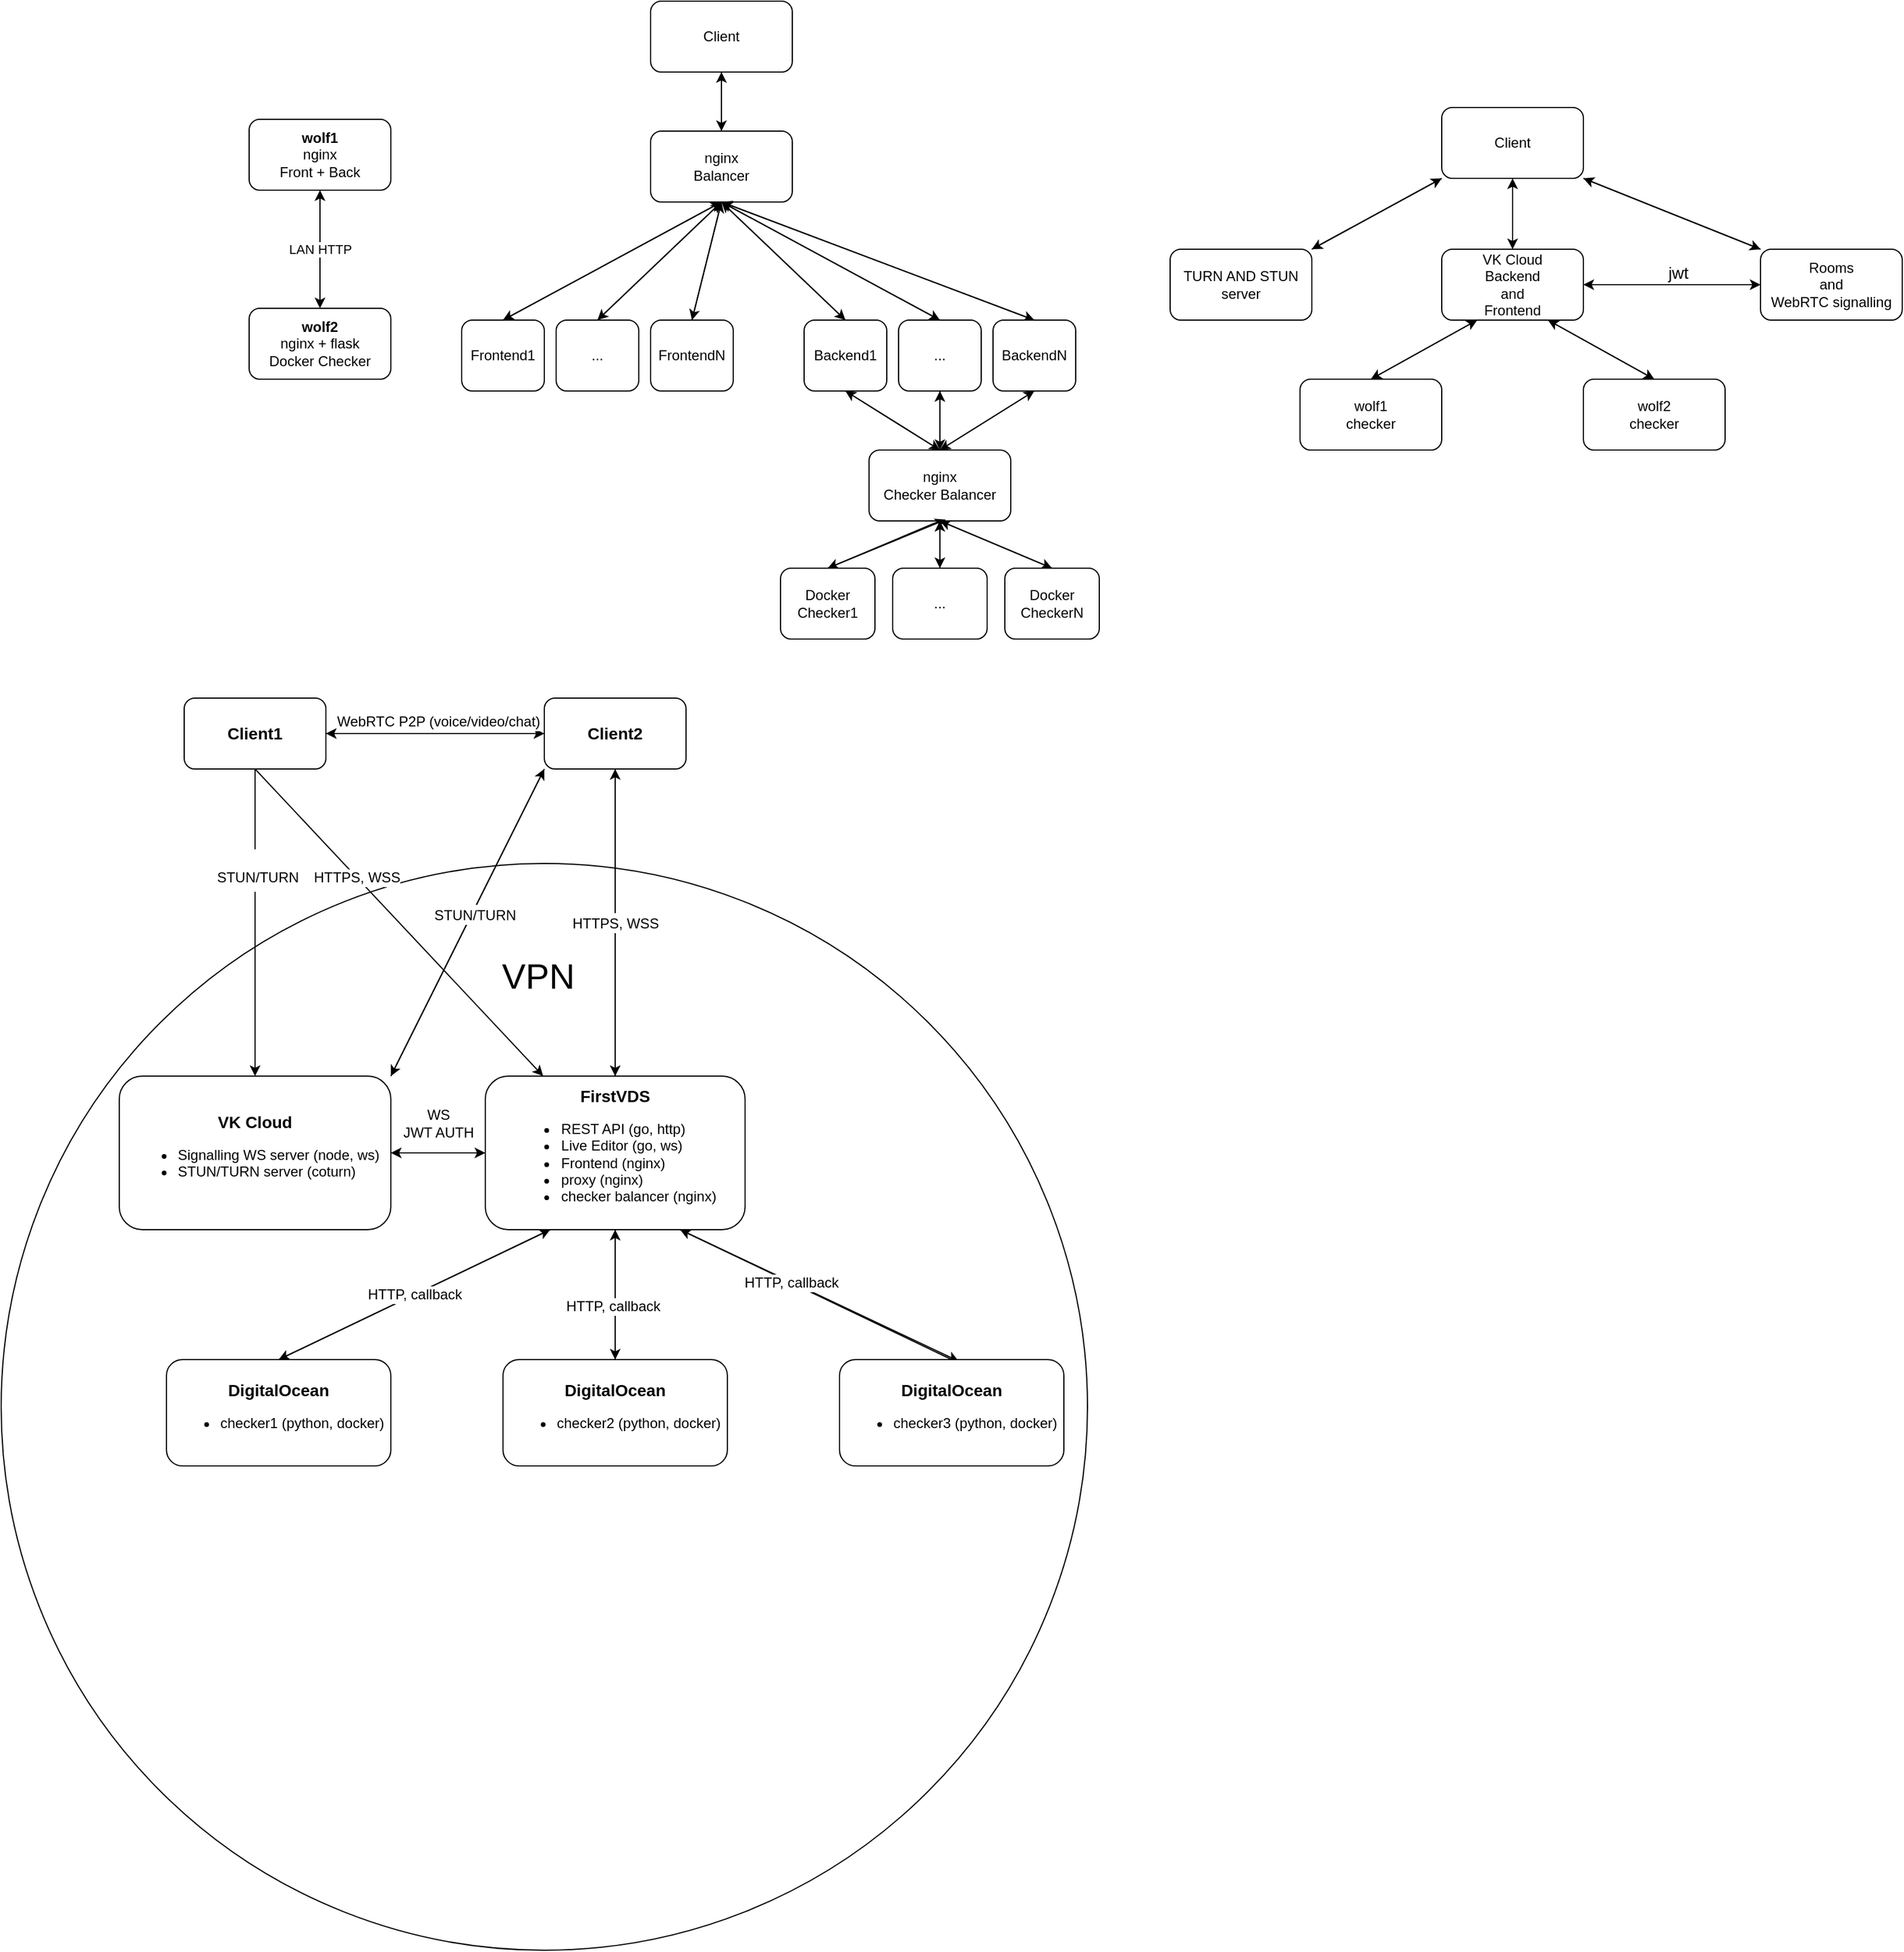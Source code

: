 <mxfile version="17.4.0"><diagram id="EVzeqSAm7l_SIIQ-ZFwh" name="Page-1"><mxGraphModel dx="2272" dy="1852" grid="1" gridSize="10" guides="1" tooltips="1" connect="1" arrows="1" fold="1" page="1" pageScale="1" pageWidth="850" pageHeight="1100" math="0" shadow="0"><root><mxCell id="0"/><mxCell id="1" parent="0"/><mxCell id="gK_hUit1D-JPicI2ai3a-42" value="" style="ellipse;whiteSpace=wrap;html=1;aspect=fixed;fontSize=12;" vertex="1" parent="1"><mxGeometry x="-180" y="660" width="920" height="920" as="geometry"/></mxCell><mxCell id="FQIG2HHS6eer4ccxkw-6-1" value="&lt;div&gt;&lt;b&gt;wolf1&lt;/b&gt;&lt;br&gt;nginx&lt;/div&gt;&lt;div&gt;Front + Back&lt;br&gt;&lt;/div&gt;" style="rounded=1;whiteSpace=wrap;html=1;" parent="1" vertex="1"><mxGeometry x="30" y="30" width="120" height="60" as="geometry"/></mxCell><mxCell id="FQIG2HHS6eer4ccxkw-6-2" value="&lt;b&gt;wolf2&lt;br&gt;&lt;/b&gt;&lt;div&gt;nginx + flask&lt;br&gt;Docker Checker&lt;br&gt;&lt;/div&gt;" style="rounded=1;whiteSpace=wrap;html=1;" parent="1" vertex="1"><mxGeometry x="30" y="190" width="120" height="60" as="geometry"/></mxCell><mxCell id="FQIG2HHS6eer4ccxkw-6-3" value="LAN HTTP" style="endArrow=classic;startArrow=classic;html=1;rounded=0;entryX=0.5;entryY=1;entryDx=0;entryDy=0;exitX=0.5;exitY=0;exitDx=0;exitDy=0;" parent="1" source="FQIG2HHS6eer4ccxkw-6-2" target="FQIG2HHS6eer4ccxkw-6-1" edge="1"><mxGeometry width="50" height="50" relative="1" as="geometry"><mxPoint x="30" y="230" as="sourcePoint"/><mxPoint x="80" y="180" as="targetPoint"/></mxGeometry></mxCell><mxCell id="FQIG2HHS6eer4ccxkw-6-21" style="edgeStyle=none;rounded=0;orthogonalLoop=1;jettySize=auto;html=1;exitX=0.5;exitY=1;exitDx=0;exitDy=0;entryX=0.5;entryY=0;entryDx=0;entryDy=0;" parent="1" source="FQIG2HHS6eer4ccxkw-6-5" target="FQIG2HHS6eer4ccxkw-6-6" edge="1"><mxGeometry relative="1" as="geometry"/></mxCell><mxCell id="FQIG2HHS6eer4ccxkw-6-23" style="edgeStyle=none;rounded=0;orthogonalLoop=1;jettySize=auto;html=1;exitX=0.5;exitY=1;exitDx=0;exitDy=0;entryX=0.5;entryY=0;entryDx=0;entryDy=0;" parent="1" source="FQIG2HHS6eer4ccxkw-6-5" target="FQIG2HHS6eer4ccxkw-6-10" edge="1"><mxGeometry relative="1" as="geometry"/></mxCell><mxCell id="FQIG2HHS6eer4ccxkw-6-24" style="edgeStyle=none;rounded=0;orthogonalLoop=1;jettySize=auto;html=1;exitX=0.5;exitY=1;exitDx=0;exitDy=0;entryX=0.5;entryY=0;entryDx=0;entryDy=0;" parent="1" source="FQIG2HHS6eer4ccxkw-6-5" target="FQIG2HHS6eer4ccxkw-6-11" edge="1"><mxGeometry relative="1" as="geometry"/></mxCell><mxCell id="FQIG2HHS6eer4ccxkw-6-26" style="edgeStyle=none;rounded=0;orthogonalLoop=1;jettySize=auto;html=1;exitX=0.5;exitY=1;exitDx=0;exitDy=0;entryX=0.5;entryY=0;entryDx=0;entryDy=0;" parent="1" source="FQIG2HHS6eer4ccxkw-6-5" target="FQIG2HHS6eer4ccxkw-6-12" edge="1"><mxGeometry relative="1" as="geometry"/></mxCell><mxCell id="FQIG2HHS6eer4ccxkw-6-28" style="edgeStyle=none;rounded=0;orthogonalLoop=1;jettySize=auto;html=1;exitX=0.5;exitY=1;exitDx=0;exitDy=0;entryX=0.5;entryY=0;entryDx=0;entryDy=0;" parent="1" source="FQIG2HHS6eer4ccxkw-6-5" target="FQIG2HHS6eer4ccxkw-6-13" edge="1"><mxGeometry relative="1" as="geometry"/></mxCell><mxCell id="FQIG2HHS6eer4ccxkw-6-31" style="edgeStyle=none;rounded=0;orthogonalLoop=1;jettySize=auto;html=1;exitX=0.5;exitY=1;exitDx=0;exitDy=0;entryX=0.5;entryY=0;entryDx=0;entryDy=0;" parent="1" source="FQIG2HHS6eer4ccxkw-6-5" target="FQIG2HHS6eer4ccxkw-6-14" edge="1"><mxGeometry relative="1" as="geometry"/></mxCell><mxCell id="FQIG2HHS6eer4ccxkw-6-47" style="edgeStyle=none;rounded=0;orthogonalLoop=1;jettySize=auto;html=1;exitX=0.5;exitY=0;exitDx=0;exitDy=0;entryX=0.5;entryY=1;entryDx=0;entryDy=0;" parent="1" source="FQIG2HHS6eer4ccxkw-6-5" target="FQIG2HHS6eer4ccxkw-6-45" edge="1"><mxGeometry relative="1" as="geometry"/></mxCell><mxCell id="FQIG2HHS6eer4ccxkw-6-5" value="&lt;div&gt;nginx&lt;/div&gt;&lt;div&gt;Balancer&lt;br&gt;&lt;/div&gt;" style="rounded=1;whiteSpace=wrap;html=1;" parent="1" vertex="1"><mxGeometry x="370" y="40" width="120" height="60" as="geometry"/></mxCell><mxCell id="FQIG2HHS6eer4ccxkw-6-20" style="rounded=0;orthogonalLoop=1;jettySize=auto;html=1;exitX=0.5;exitY=0;exitDx=0;exitDy=0;entryX=0.5;entryY=1;entryDx=0;entryDy=0;" parent="1" source="FQIG2HHS6eer4ccxkw-6-6" target="FQIG2HHS6eer4ccxkw-6-5" edge="1"><mxGeometry relative="1" as="geometry"/></mxCell><mxCell id="FQIG2HHS6eer4ccxkw-6-6" value="Frontend1" style="rounded=1;whiteSpace=wrap;html=1;" parent="1" vertex="1"><mxGeometry x="210" y="200" width="70" height="60" as="geometry"/></mxCell><mxCell id="FQIG2HHS6eer4ccxkw-6-22" style="edgeStyle=none;rounded=0;orthogonalLoop=1;jettySize=auto;html=1;exitX=0.5;exitY=0;exitDx=0;exitDy=0;entryX=0.5;entryY=1;entryDx=0;entryDy=0;" parent="1" source="FQIG2HHS6eer4ccxkw-6-10" target="FQIG2HHS6eer4ccxkw-6-5" edge="1"><mxGeometry relative="1" as="geometry"/></mxCell><mxCell id="FQIG2HHS6eer4ccxkw-6-10" value="..." style="rounded=1;whiteSpace=wrap;html=1;" parent="1" vertex="1"><mxGeometry x="290" y="200" width="70" height="60" as="geometry"/></mxCell><mxCell id="FQIG2HHS6eer4ccxkw-6-25" style="edgeStyle=none;rounded=0;orthogonalLoop=1;jettySize=auto;html=1;exitX=0.5;exitY=0;exitDx=0;exitDy=0;" parent="1" source="FQIG2HHS6eer4ccxkw-6-11" edge="1"><mxGeometry relative="1" as="geometry"><mxPoint x="430" y="100" as="targetPoint"/></mxGeometry></mxCell><mxCell id="FQIG2HHS6eer4ccxkw-6-11" value="FrontendN" style="rounded=1;whiteSpace=wrap;html=1;" parent="1" vertex="1"><mxGeometry x="370" y="200" width="70" height="60" as="geometry"/></mxCell><mxCell id="FQIG2HHS6eer4ccxkw-6-27" style="edgeStyle=none;rounded=0;orthogonalLoop=1;jettySize=auto;html=1;exitX=0.5;exitY=0;exitDx=0;exitDy=0;" parent="1" source="FQIG2HHS6eer4ccxkw-6-12" edge="1"><mxGeometry relative="1" as="geometry"><mxPoint x="430" y="100" as="targetPoint"/></mxGeometry></mxCell><mxCell id="FQIG2HHS6eer4ccxkw-6-34" style="edgeStyle=none;rounded=0;orthogonalLoop=1;jettySize=auto;html=1;exitX=0.5;exitY=1;exitDx=0;exitDy=0;entryX=0.5;entryY=0;entryDx=0;entryDy=0;" parent="1" source="FQIG2HHS6eer4ccxkw-6-12" target="FQIG2HHS6eer4ccxkw-6-15" edge="1"><mxGeometry relative="1" as="geometry"/></mxCell><mxCell id="FQIG2HHS6eer4ccxkw-6-12" value="Backend1" style="rounded=1;whiteSpace=wrap;html=1;" parent="1" vertex="1"><mxGeometry x="500" y="200" width="70" height="60" as="geometry"/></mxCell><mxCell id="FQIG2HHS6eer4ccxkw-6-29" style="edgeStyle=none;rounded=0;orthogonalLoop=1;jettySize=auto;html=1;exitX=0.5;exitY=0;exitDx=0;exitDy=0;" parent="1" source="FQIG2HHS6eer4ccxkw-6-13" edge="1"><mxGeometry relative="1" as="geometry"><mxPoint x="430" y="100" as="targetPoint"/></mxGeometry></mxCell><mxCell id="FQIG2HHS6eer4ccxkw-6-32" style="edgeStyle=none;rounded=0;orthogonalLoop=1;jettySize=auto;html=1;exitX=0.5;exitY=1;exitDx=0;exitDy=0;entryX=0.5;entryY=0;entryDx=0;entryDy=0;" parent="1" source="FQIG2HHS6eer4ccxkw-6-13" target="FQIG2HHS6eer4ccxkw-6-15" edge="1"><mxGeometry relative="1" as="geometry"/></mxCell><mxCell id="FQIG2HHS6eer4ccxkw-6-13" value="..." style="rounded=1;whiteSpace=wrap;html=1;" parent="1" vertex="1"><mxGeometry x="580" y="200" width="70" height="60" as="geometry"/></mxCell><mxCell id="FQIG2HHS6eer4ccxkw-6-30" style="edgeStyle=none;rounded=0;orthogonalLoop=1;jettySize=auto;html=1;exitX=0.5;exitY=0;exitDx=0;exitDy=0;entryX=0.5;entryY=1;entryDx=0;entryDy=0;" parent="1" source="FQIG2HHS6eer4ccxkw-6-14" target="FQIG2HHS6eer4ccxkw-6-5" edge="1"><mxGeometry relative="1" as="geometry"/></mxCell><mxCell id="FQIG2HHS6eer4ccxkw-6-35" style="edgeStyle=none;rounded=0;orthogonalLoop=1;jettySize=auto;html=1;exitX=0.5;exitY=1;exitDx=0;exitDy=0;entryX=0.5;entryY=0;entryDx=0;entryDy=0;" parent="1" source="FQIG2HHS6eer4ccxkw-6-14" target="FQIG2HHS6eer4ccxkw-6-15" edge="1"><mxGeometry relative="1" as="geometry"/></mxCell><mxCell id="FQIG2HHS6eer4ccxkw-6-14" value="BackendN" style="rounded=1;whiteSpace=wrap;html=1;" parent="1" vertex="1"><mxGeometry x="660" y="200" width="70" height="60" as="geometry"/></mxCell><mxCell id="FQIG2HHS6eer4ccxkw-6-36" style="edgeStyle=none;rounded=0;orthogonalLoop=1;jettySize=auto;html=1;exitX=0.5;exitY=0;exitDx=0;exitDy=0;entryX=0.5;entryY=1;entryDx=0;entryDy=0;" parent="1" source="FQIG2HHS6eer4ccxkw-6-15" target="FQIG2HHS6eer4ccxkw-6-12" edge="1"><mxGeometry relative="1" as="geometry"/></mxCell><mxCell id="FQIG2HHS6eer4ccxkw-6-37" style="edgeStyle=none;rounded=0;orthogonalLoop=1;jettySize=auto;html=1;exitX=0.5;exitY=0;exitDx=0;exitDy=0;entryX=0.5;entryY=1;entryDx=0;entryDy=0;" parent="1" source="FQIG2HHS6eer4ccxkw-6-15" target="FQIG2HHS6eer4ccxkw-6-13" edge="1"><mxGeometry relative="1" as="geometry"/></mxCell><mxCell id="FQIG2HHS6eer4ccxkw-6-38" style="edgeStyle=none;rounded=0;orthogonalLoop=1;jettySize=auto;html=1;exitX=0.5;exitY=0;exitDx=0;exitDy=0;entryX=0.5;entryY=1;entryDx=0;entryDy=0;" parent="1" source="FQIG2HHS6eer4ccxkw-6-15" target="FQIG2HHS6eer4ccxkw-6-14" edge="1"><mxGeometry relative="1" as="geometry"/></mxCell><mxCell id="FQIG2HHS6eer4ccxkw-6-39" style="edgeStyle=none;rounded=0;orthogonalLoop=1;jettySize=auto;html=1;exitX=0.5;exitY=1;exitDx=0;exitDy=0;entryX=0.5;entryY=0;entryDx=0;entryDy=0;" parent="1" source="FQIG2HHS6eer4ccxkw-6-15" target="FQIG2HHS6eer4ccxkw-6-16" edge="1"><mxGeometry relative="1" as="geometry"/></mxCell><mxCell id="FQIG2HHS6eer4ccxkw-6-41" style="edgeStyle=none;rounded=0;orthogonalLoop=1;jettySize=auto;html=1;exitX=0.5;exitY=1;exitDx=0;exitDy=0;entryX=0.5;entryY=0;entryDx=0;entryDy=0;" parent="1" source="FQIG2HHS6eer4ccxkw-6-15" target="FQIG2HHS6eer4ccxkw-6-17" edge="1"><mxGeometry relative="1" as="geometry"/></mxCell><mxCell id="FQIG2HHS6eer4ccxkw-6-42" style="edgeStyle=none;rounded=0;orthogonalLoop=1;jettySize=auto;html=1;exitX=0.5;exitY=1;exitDx=0;exitDy=0;entryX=0.5;entryY=0;entryDx=0;entryDy=0;" parent="1" source="FQIG2HHS6eer4ccxkw-6-15" target="FQIG2HHS6eer4ccxkw-6-18" edge="1"><mxGeometry relative="1" as="geometry"/></mxCell><mxCell id="FQIG2HHS6eer4ccxkw-6-15" value="&lt;div&gt;nginx&lt;/div&gt;&lt;div&gt;Checker Balancer&lt;/div&gt;" style="rounded=1;whiteSpace=wrap;html=1;" parent="1" vertex="1"><mxGeometry x="555" y="310" width="120" height="60" as="geometry"/></mxCell><mxCell id="FQIG2HHS6eer4ccxkw-6-40" style="edgeStyle=none;rounded=0;orthogonalLoop=1;jettySize=auto;html=1;exitX=0.5;exitY=0;exitDx=0;exitDy=0;entryX=0.542;entryY=0.982;entryDx=0;entryDy=0;entryPerimeter=0;" parent="1" source="FQIG2HHS6eer4ccxkw-6-16" target="FQIG2HHS6eer4ccxkw-6-15" edge="1"><mxGeometry relative="1" as="geometry"/></mxCell><mxCell id="FQIG2HHS6eer4ccxkw-6-16" value="&lt;div&gt;Docker&lt;/div&gt;&lt;div&gt;Checker1&lt;br&gt;&lt;/div&gt;" style="rounded=1;whiteSpace=wrap;html=1;" parent="1" vertex="1"><mxGeometry x="480" y="410" width="80" height="60" as="geometry"/></mxCell><mxCell id="FQIG2HHS6eer4ccxkw-6-44" style="edgeStyle=none;rounded=0;orthogonalLoop=1;jettySize=auto;html=1;exitX=0.5;exitY=0;exitDx=0;exitDy=0;entryX=0.5;entryY=1;entryDx=0;entryDy=0;" parent="1" source="FQIG2HHS6eer4ccxkw-6-17" target="FQIG2HHS6eer4ccxkw-6-15" edge="1"><mxGeometry relative="1" as="geometry"/></mxCell><mxCell id="FQIG2HHS6eer4ccxkw-6-17" value="..." style="rounded=1;whiteSpace=wrap;html=1;" parent="1" vertex="1"><mxGeometry x="575" y="410" width="80" height="60" as="geometry"/></mxCell><mxCell id="FQIG2HHS6eer4ccxkw-6-43" style="edgeStyle=none;rounded=0;orthogonalLoop=1;jettySize=auto;html=1;exitX=0.5;exitY=0;exitDx=0;exitDy=0;entryX=0.5;entryY=1;entryDx=0;entryDy=0;" parent="1" source="FQIG2HHS6eer4ccxkw-6-18" target="FQIG2HHS6eer4ccxkw-6-15" edge="1"><mxGeometry relative="1" as="geometry"/></mxCell><mxCell id="FQIG2HHS6eer4ccxkw-6-18" value="&lt;div&gt;Docker&lt;/div&gt;&lt;div&gt;CheckerN&lt;/div&gt;" style="rounded=1;whiteSpace=wrap;html=1;" parent="1" vertex="1"><mxGeometry x="670" y="410" width="80" height="60" as="geometry"/></mxCell><mxCell id="FQIG2HHS6eer4ccxkw-6-46" style="edgeStyle=none;rounded=0;orthogonalLoop=1;jettySize=auto;html=1;exitX=0.5;exitY=1;exitDx=0;exitDy=0;" parent="1" source="FQIG2HHS6eer4ccxkw-6-45" target="FQIG2HHS6eer4ccxkw-6-5" edge="1"><mxGeometry relative="1" as="geometry"/></mxCell><mxCell id="FQIG2HHS6eer4ccxkw-6-45" value="&lt;div&gt;Client&lt;/div&gt;" style="rounded=1;whiteSpace=wrap;html=1;" parent="1" vertex="1"><mxGeometry x="370" y="-70" width="120" height="60" as="geometry"/></mxCell><mxCell id="FTIlP3gP76RM82tQxc4h-1" style="edgeStyle=none;rounded=0;orthogonalLoop=1;jettySize=auto;html=1;exitX=0.5;exitY=0;exitDx=0;exitDy=0;entryX=0.5;entryY=1;entryDx=0;entryDy=0;" parent="1" source="FTIlP3gP76RM82tQxc4h-2" target="FTIlP3gP76RM82tQxc4h-4" edge="1"><mxGeometry relative="1" as="geometry"/></mxCell><mxCell id="FTIlP3gP76RM82tQxc4h-7" style="rounded=0;orthogonalLoop=1;jettySize=auto;html=1;exitX=0.25;exitY=1;exitDx=0;exitDy=0;entryX=0.5;entryY=0;entryDx=0;entryDy=0;" parent="1" source="FTIlP3gP76RM82tQxc4h-2" target="FTIlP3gP76RM82tQxc4h-5" edge="1"><mxGeometry relative="1" as="geometry"/></mxCell><mxCell id="FTIlP3gP76RM82tQxc4h-9" style="edgeStyle=none;rounded=0;orthogonalLoop=1;jettySize=auto;html=1;exitX=0.75;exitY=1;exitDx=0;exitDy=0;entryX=0.5;entryY=0;entryDx=0;entryDy=0;" parent="1" source="FTIlP3gP76RM82tQxc4h-2" target="FTIlP3gP76RM82tQxc4h-6" edge="1"><mxGeometry relative="1" as="geometry"/></mxCell><mxCell id="FTIlP3gP76RM82tQxc4h-17" style="edgeStyle=none;rounded=0;orthogonalLoop=1;jettySize=auto;html=1;exitX=1;exitY=0.5;exitDx=0;exitDy=0;entryX=0;entryY=0.5;entryDx=0;entryDy=0;" parent="1" source="FTIlP3gP76RM82tQxc4h-2" target="FTIlP3gP76RM82tQxc4h-12" edge="1"><mxGeometry relative="1" as="geometry"/></mxCell><mxCell id="FTIlP3gP76RM82tQxc4h-2" value="&lt;div&gt;VK Cloud&lt;br&gt;Backend&lt;/div&gt;&lt;div&gt;and&lt;/div&gt;&lt;div&gt;Frontend&lt;br&gt;&lt;/div&gt;" style="rounded=1;whiteSpace=wrap;html=1;" parent="1" vertex="1"><mxGeometry x="1040" y="140" width="120" height="60" as="geometry"/></mxCell><mxCell id="FTIlP3gP76RM82tQxc4h-3" style="edgeStyle=none;rounded=0;orthogonalLoop=1;jettySize=auto;html=1;exitX=0.5;exitY=1;exitDx=0;exitDy=0;" parent="1" source="FTIlP3gP76RM82tQxc4h-4" target="FTIlP3gP76RM82tQxc4h-2" edge="1"><mxGeometry relative="1" as="geometry"/></mxCell><mxCell id="FTIlP3gP76RM82tQxc4h-13" style="edgeStyle=none;rounded=0;orthogonalLoop=1;jettySize=auto;html=1;exitX=1;exitY=1;exitDx=0;exitDy=0;entryX=0;entryY=0;entryDx=0;entryDy=0;" parent="1" source="FTIlP3gP76RM82tQxc4h-4" target="FTIlP3gP76RM82tQxc4h-12" edge="1"><mxGeometry relative="1" as="geometry"/></mxCell><mxCell id="FTIlP3gP76RM82tQxc4h-21" style="edgeStyle=none;rounded=0;orthogonalLoop=1;jettySize=auto;html=1;exitX=0;exitY=1;exitDx=0;exitDy=0;entryX=1;entryY=0;entryDx=0;entryDy=0;fontSize=14;" parent="1" source="FTIlP3gP76RM82tQxc4h-4" target="FTIlP3gP76RM82tQxc4h-11" edge="1"><mxGeometry relative="1" as="geometry"/></mxCell><mxCell id="FTIlP3gP76RM82tQxc4h-4" value="&lt;div&gt;Client&lt;/div&gt;" style="rounded=1;whiteSpace=wrap;html=1;" parent="1" vertex="1"><mxGeometry x="1040" y="20" width="120" height="60" as="geometry"/></mxCell><mxCell id="FTIlP3gP76RM82tQxc4h-8" style="edgeStyle=none;rounded=0;orthogonalLoop=1;jettySize=auto;html=1;exitX=0.5;exitY=0;exitDx=0;exitDy=0;entryX=0.25;entryY=1;entryDx=0;entryDy=0;" parent="1" source="FTIlP3gP76RM82tQxc4h-5" target="FTIlP3gP76RM82tQxc4h-2" edge="1"><mxGeometry relative="1" as="geometry"/></mxCell><mxCell id="FTIlP3gP76RM82tQxc4h-5" value="&lt;div&gt;wolf1&lt;/div&gt;&lt;div&gt;checker&lt;br&gt;&lt;/div&gt;" style="rounded=1;whiteSpace=wrap;html=1;" parent="1" vertex="1"><mxGeometry x="920" y="250" width="120" height="60" as="geometry"/></mxCell><mxCell id="FTIlP3gP76RM82tQxc4h-10" style="edgeStyle=none;rounded=0;orthogonalLoop=1;jettySize=auto;html=1;exitX=0.5;exitY=0;exitDx=0;exitDy=0;entryX=0.75;entryY=1;entryDx=0;entryDy=0;" parent="1" source="FTIlP3gP76RM82tQxc4h-6" target="FTIlP3gP76RM82tQxc4h-2" edge="1"><mxGeometry relative="1" as="geometry"/></mxCell><mxCell id="FTIlP3gP76RM82tQxc4h-6" value="&lt;div&gt;wolf2&lt;/div&gt;&lt;div&gt;checker&lt;br&gt;&lt;/div&gt;" style="rounded=1;whiteSpace=wrap;html=1;" parent="1" vertex="1"><mxGeometry x="1160" y="250" width="120" height="60" as="geometry"/></mxCell><mxCell id="FTIlP3gP76RM82tQxc4h-22" style="edgeStyle=none;rounded=0;orthogonalLoop=1;jettySize=auto;html=1;exitX=1;exitY=0;exitDx=0;exitDy=0;entryX=0;entryY=1;entryDx=0;entryDy=0;fontSize=14;" parent="1" source="FTIlP3gP76RM82tQxc4h-11" target="FTIlP3gP76RM82tQxc4h-4" edge="1"><mxGeometry relative="1" as="geometry"/></mxCell><mxCell id="FTIlP3gP76RM82tQxc4h-11" value="&lt;div&gt;TURN AND STUN&lt;/div&gt;&lt;div&gt;server&lt;br&gt;&lt;/div&gt;" style="rounded=1;whiteSpace=wrap;html=1;" parent="1" vertex="1"><mxGeometry x="810" y="140" width="120" height="60" as="geometry"/></mxCell><mxCell id="FTIlP3gP76RM82tQxc4h-14" style="edgeStyle=none;rounded=0;orthogonalLoop=1;jettySize=auto;html=1;exitX=0;exitY=0;exitDx=0;exitDy=0;entryX=1;entryY=1;entryDx=0;entryDy=0;" parent="1" source="FTIlP3gP76RM82tQxc4h-12" target="FTIlP3gP76RM82tQxc4h-4" edge="1"><mxGeometry relative="1" as="geometry"/></mxCell><mxCell id="FTIlP3gP76RM82tQxc4h-18" value="&lt;font style=&quot;font-size: 14px&quot;&gt;jwt&lt;/font&gt;" style="edgeStyle=none;rounded=0;orthogonalLoop=1;jettySize=auto;html=1;exitX=0;exitY=0.5;exitDx=0;exitDy=0;" parent="1" source="FTIlP3gP76RM82tQxc4h-12" target="FTIlP3gP76RM82tQxc4h-2" edge="1"><mxGeometry x="-0.067" y="-10" relative="1" as="geometry"><mxPoint as="offset"/></mxGeometry></mxCell><mxCell id="FTIlP3gP76RM82tQxc4h-12" value="&lt;div&gt;Rooms &lt;br&gt;&lt;/div&gt;&lt;div&gt;and &lt;br&gt;&lt;/div&gt;&lt;div&gt;WebRTC signalling&lt;/div&gt;" style="rounded=1;whiteSpace=wrap;html=1;" parent="1" vertex="1"><mxGeometry x="1310" y="140" width="120" height="60" as="geometry"/></mxCell><mxCell id="gK_hUit1D-JPicI2ai3a-2" style="rounded=0;orthogonalLoop=1;jettySize=auto;html=1;exitX=0.25;exitY=1;exitDx=0;exitDy=0;entryX=0.5;entryY=0;entryDx=0;entryDy=0;" edge="1" parent="1" source="gK_hUit1D-JPicI2ai3a-5" target="gK_hUit1D-JPicI2ai3a-11"><mxGeometry relative="1" as="geometry"/></mxCell><mxCell id="gK_hUit1D-JPicI2ai3a-19" style="rounded=0;orthogonalLoop=1;jettySize=auto;html=1;exitX=0.5;exitY=0;exitDx=0;exitDy=0;entryX=0.5;entryY=1;entryDx=0;entryDy=0;fontSize=14;" edge="1" parent="1" source="gK_hUit1D-JPicI2ai3a-5" target="gK_hUit1D-JPicI2ai3a-9"><mxGeometry relative="1" as="geometry"/></mxCell><mxCell id="gK_hUit1D-JPicI2ai3a-21" style="edgeStyle=none;rounded=0;orthogonalLoop=1;jettySize=auto;html=1;exitX=0;exitY=0.5;exitDx=0;exitDy=0;entryX=1;entryY=0.5;entryDx=0;entryDy=0;fontSize=12;" edge="1" parent="1" source="gK_hUit1D-JPicI2ai3a-5" target="gK_hUit1D-JPicI2ai3a-15"><mxGeometry relative="1" as="geometry"/></mxCell><mxCell id="gK_hUit1D-JPicI2ai3a-32" style="edgeStyle=none;rounded=0;orthogonalLoop=1;jettySize=auto;html=1;exitX=0.5;exitY=1;exitDx=0;exitDy=0;entryX=0.5;entryY=0;entryDx=0;entryDy=0;fontSize=12;" edge="1" parent="1" source="gK_hUit1D-JPicI2ai3a-5" target="gK_hUit1D-JPicI2ai3a-30"><mxGeometry relative="1" as="geometry"/></mxCell><mxCell id="gK_hUit1D-JPicI2ai3a-34" style="edgeStyle=none;rounded=0;orthogonalLoop=1;jettySize=auto;html=1;exitX=0.75;exitY=1;exitDx=0;exitDy=0;entryX=0.531;entryY=0.015;entryDx=0;entryDy=0;entryPerimeter=0;fontSize=12;" edge="1" parent="1" source="gK_hUit1D-JPicI2ai3a-5" target="gK_hUit1D-JPicI2ai3a-31"><mxGeometry relative="1" as="geometry"/></mxCell><mxCell id="gK_hUit1D-JPicI2ai3a-5" value="&lt;div&gt;&lt;b&gt;&lt;font style=&quot;font-size: 14px&quot;&gt;FirstVDS&lt;/font&gt;&lt;/b&gt;&lt;/div&gt;&lt;div align=&quot;left&quot;&gt;&lt;ul&gt;&lt;li&gt;REST API (go, http)&lt;/li&gt;&lt;li&gt;Live Editor (go, ws)&lt;br&gt;&lt;/li&gt;&lt;li&gt;Frontend (nginx)&lt;/li&gt;&lt;li&gt;proxy (nginx)&lt;br&gt;&lt;/li&gt;&lt;li&gt;checker balancer (nginx)&lt;br&gt;&lt;/li&gt;&lt;/ul&gt;&lt;/div&gt;" style="rounded=1;whiteSpace=wrap;html=1;" vertex="1" parent="1"><mxGeometry x="230" y="840" width="220" height="130" as="geometry"/></mxCell><mxCell id="gK_hUit1D-JPicI2ai3a-8" style="edgeStyle=none;rounded=0;orthogonalLoop=1;jettySize=auto;html=1;exitX=0;exitY=1;exitDx=0;exitDy=0;entryX=1;entryY=0;entryDx=0;entryDy=0;fontSize=14;" edge="1" parent="1" source="gK_hUit1D-JPicI2ai3a-9" target="gK_hUit1D-JPicI2ai3a-15"><mxGeometry relative="1" as="geometry"/></mxCell><mxCell id="gK_hUit1D-JPicI2ai3a-20" value="&lt;font style=&quot;font-size: 12px&quot;&gt;HTTPS, WSS&lt;/font&gt;" style="edgeStyle=none;rounded=0;orthogonalLoop=1;jettySize=auto;html=1;exitX=0.5;exitY=1;exitDx=0;exitDy=0;entryX=0.5;entryY=0;entryDx=0;entryDy=0;fontSize=14;" edge="1" parent="1" source="gK_hUit1D-JPicI2ai3a-9" target="gK_hUit1D-JPicI2ai3a-5"><mxGeometry relative="1" as="geometry"/></mxCell><mxCell id="gK_hUit1D-JPicI2ai3a-28" style="edgeStyle=none;rounded=0;orthogonalLoop=1;jettySize=auto;html=1;exitX=0;exitY=0.5;exitDx=0;exitDy=0;entryX=1;entryY=0.5;entryDx=0;entryDy=0;fontSize=12;" edge="1" parent="1" source="gK_hUit1D-JPicI2ai3a-9" target="gK_hUit1D-JPicI2ai3a-24"><mxGeometry relative="1" as="geometry"/></mxCell><mxCell id="gK_hUit1D-JPicI2ai3a-9" value="&lt;div style=&quot;font-size: 14px&quot;&gt;&lt;b&gt;&lt;font style=&quot;font-size: 14px&quot;&gt;Client2&lt;/font&gt;&lt;/b&gt;&lt;/div&gt;" style="rounded=1;whiteSpace=wrap;html=1;" vertex="1" parent="1"><mxGeometry x="280" y="520" width="120" height="60" as="geometry"/></mxCell><mxCell id="gK_hUit1D-JPicI2ai3a-10" value="&lt;div style=&quot;font-size: 12px&quot;&gt;&lt;font style=&quot;font-size: 12px&quot;&gt;HTTP&lt;/font&gt;&lt;font style=&quot;font-size: 12px&quot;&gt;, callback&lt;/font&gt;&lt;/div&gt;" style="edgeStyle=none;rounded=0;orthogonalLoop=1;jettySize=auto;html=1;exitX=0.5;exitY=0;exitDx=0;exitDy=0;entryX=0.25;entryY=1;entryDx=0;entryDy=0;" edge="1" parent="1" source="gK_hUit1D-JPicI2ai3a-11" target="gK_hUit1D-JPicI2ai3a-5"><mxGeometry relative="1" as="geometry"/></mxCell><mxCell id="gK_hUit1D-JPicI2ai3a-11" value="&lt;div&gt;&lt;b&gt;&lt;font style=&quot;font-size: 14px&quot;&gt;DigitalOcean&lt;/font&gt;&lt;/b&gt;&lt;/div&gt;&lt;div align=&quot;left&quot;&gt;&lt;ul&gt;&lt;li&gt;checker1 (python, docker)&lt;br&gt;&lt;/li&gt;&lt;/ul&gt;&lt;/div&gt;" style="rounded=1;whiteSpace=wrap;html=1;" vertex="1" parent="1"><mxGeometry x="-40" y="1080" width="190" height="90" as="geometry"/></mxCell><mxCell id="gK_hUit1D-JPicI2ai3a-14" value="&lt;font style=&quot;font-size: 12px&quot;&gt;STUN/TURN&lt;/font&gt;" style="edgeStyle=none;rounded=0;orthogonalLoop=1;jettySize=auto;html=1;exitX=1;exitY=0;exitDx=0;exitDy=0;entryX=0;entryY=1;entryDx=0;entryDy=0;fontSize=14;" edge="1" parent="1" source="gK_hUit1D-JPicI2ai3a-15" target="gK_hUit1D-JPicI2ai3a-9"><mxGeometry x="0.063" y="-2" relative="1" as="geometry"><mxPoint as="offset"/></mxGeometry></mxCell><mxCell id="gK_hUit1D-JPicI2ai3a-29" style="edgeStyle=none;rounded=0;orthogonalLoop=1;jettySize=auto;html=1;exitX=1;exitY=0.5;exitDx=0;exitDy=0;entryX=0;entryY=0.5;entryDx=0;entryDy=0;fontSize=12;" edge="1" parent="1" source="gK_hUit1D-JPicI2ai3a-15" target="gK_hUit1D-JPicI2ai3a-5"><mxGeometry relative="1" as="geometry"/></mxCell><mxCell id="gK_hUit1D-JPicI2ai3a-38" value="&lt;div style=&quot;font-size: 12px&quot;&gt;&lt;font style=&quot;font-size: 12px&quot;&gt;WS&lt;/font&gt;&lt;/div&gt;&lt;div style=&quot;font-size: 12px&quot;&gt;&lt;font style=&quot;font-size: 12px&quot;&gt;JWT AUTH&lt;br&gt;&lt;/font&gt;&lt;/div&gt;" style="edgeLabel;html=1;align=center;verticalAlign=middle;resizable=0;points=[];fontSize=14;" vertex="1" connectable="0" parent="gK_hUit1D-JPicI2ai3a-29"><mxGeometry x="0.271" y="-1" relative="1" as="geometry"><mxPoint x="-11" y="-26" as="offset"/></mxGeometry></mxCell><mxCell id="gK_hUit1D-JPicI2ai3a-15" value="&lt;div&gt;&lt;b&gt;&lt;font style=&quot;font-size: 14px&quot;&gt;VK Cloud&lt;/font&gt;&lt;/b&gt;&lt;br&gt;&lt;/div&gt;&lt;div align=&quot;left&quot;&gt;&lt;ul&gt;&lt;li&gt;Signalling WS server (node, ws)&lt;br&gt;&lt;/li&gt;&lt;li&gt;STUN/TURN server (coturn)&lt;/li&gt;&lt;/ul&gt;&lt;/div&gt;" style="rounded=1;whiteSpace=wrap;html=1;" vertex="1" parent="1"><mxGeometry x="-80" y="840" width="230" height="130" as="geometry"/></mxCell><mxCell id="gK_hUit1D-JPicI2ai3a-26" style="edgeStyle=none;rounded=0;orthogonalLoop=1;jettySize=auto;html=1;exitX=1;exitY=0.5;exitDx=0;exitDy=0;entryX=0;entryY=0.5;entryDx=0;entryDy=0;fontSize=12;" edge="1" parent="1" source="gK_hUit1D-JPicI2ai3a-24" target="gK_hUit1D-JPicI2ai3a-9"><mxGeometry relative="1" as="geometry"/></mxCell><mxCell id="gK_hUit1D-JPicI2ai3a-27" value="&lt;div&gt;WebRTC P2P (voice/video/chat)&lt;/div&gt;" style="edgeLabel;html=1;align=center;verticalAlign=middle;resizable=0;points=[];fontSize=12;" vertex="1" connectable="0" parent="gK_hUit1D-JPicI2ai3a-26"><mxGeometry x="0.243" y="-1" relative="1" as="geometry"><mxPoint x="-20" y="-11" as="offset"/></mxGeometry></mxCell><mxCell id="gK_hUit1D-JPicI2ai3a-44" style="edgeStyle=none;rounded=0;orthogonalLoop=1;jettySize=auto;html=1;exitX=0.5;exitY=1;exitDx=0;exitDy=0;fontSize=30;" edge="1" parent="1" source="gK_hUit1D-JPicI2ai3a-24" target="gK_hUit1D-JPicI2ai3a-15"><mxGeometry relative="1" as="geometry"/></mxCell><mxCell id="gK_hUit1D-JPicI2ai3a-46" value="&lt;font style=&quot;font-size: 12px&quot;&gt;STUN/TURN&lt;/font&gt;" style="edgeLabel;html=1;align=center;verticalAlign=middle;resizable=0;points=[];fontSize=30;" vertex="1" connectable="0" parent="gK_hUit1D-JPicI2ai3a-44"><mxGeometry x="-0.346" y="2" relative="1" as="geometry"><mxPoint as="offset"/></mxGeometry></mxCell><mxCell id="gK_hUit1D-JPicI2ai3a-45" style="edgeStyle=none;rounded=0;orthogonalLoop=1;jettySize=auto;html=1;exitX=0.5;exitY=1;exitDx=0;exitDy=0;fontSize=30;" edge="1" parent="1" source="gK_hUit1D-JPicI2ai3a-24" target="gK_hUit1D-JPicI2ai3a-5"><mxGeometry relative="1" as="geometry"/></mxCell><mxCell id="gK_hUit1D-JPicI2ai3a-47" value="HTTPS, WSS" style="edgeLabel;html=1;align=center;verticalAlign=middle;resizable=0;points=[];fontSize=12;" vertex="1" connectable="0" parent="gK_hUit1D-JPicI2ai3a-45"><mxGeometry x="-0.294" relative="1" as="geometry"><mxPoint as="offset"/></mxGeometry></mxCell><mxCell id="gK_hUit1D-JPicI2ai3a-24" value="&lt;div style=&quot;font-size: 14px&quot;&gt;&lt;font style=&quot;font-size: 14px&quot;&gt;&lt;b&gt;Client1&lt;/b&gt;&lt;/font&gt;&lt;/div&gt;" style="rounded=1;whiteSpace=wrap;html=1;" vertex="1" parent="1"><mxGeometry x="-25" y="520" width="120" height="60" as="geometry"/></mxCell><mxCell id="gK_hUit1D-JPicI2ai3a-33" style="edgeStyle=none;rounded=0;orthogonalLoop=1;jettySize=auto;html=1;exitX=0.5;exitY=0;exitDx=0;exitDy=0;entryX=0.5;entryY=1;entryDx=0;entryDy=0;fontSize=12;" edge="1" parent="1" source="gK_hUit1D-JPicI2ai3a-30" target="gK_hUit1D-JPicI2ai3a-5"><mxGeometry relative="1" as="geometry"/></mxCell><mxCell id="gK_hUit1D-JPicI2ai3a-39" value="HTTP, callback" style="edgeLabel;html=1;align=center;verticalAlign=middle;resizable=0;points=[];fontSize=12;" vertex="1" connectable="0" parent="gK_hUit1D-JPicI2ai3a-33"><mxGeometry x="-0.176" y="2" relative="1" as="geometry"><mxPoint as="offset"/></mxGeometry></mxCell><mxCell id="gK_hUit1D-JPicI2ai3a-30" value="&lt;div&gt;&lt;b&gt;&lt;font style=&quot;font-size: 14px&quot;&gt;DigitalOcean&lt;/font&gt;&lt;/b&gt;&lt;/div&gt;&lt;div align=&quot;left&quot;&gt;&lt;ul&gt;&lt;li&gt;checker2 (python, docker)&lt;br&gt;&lt;/li&gt;&lt;/ul&gt;&lt;/div&gt;" style="rounded=1;whiteSpace=wrap;html=1;" vertex="1" parent="1"><mxGeometry x="245" y="1080" width="190" height="90" as="geometry"/></mxCell><mxCell id="gK_hUit1D-JPicI2ai3a-35" style="edgeStyle=none;rounded=0;orthogonalLoop=1;jettySize=auto;html=1;exitX=0.5;exitY=0;exitDx=0;exitDy=0;entryX=0.75;entryY=1;entryDx=0;entryDy=0;fontSize=12;" edge="1" parent="1" source="gK_hUit1D-JPicI2ai3a-31" target="gK_hUit1D-JPicI2ai3a-5"><mxGeometry relative="1" as="geometry"/></mxCell><mxCell id="gK_hUit1D-JPicI2ai3a-40" value="&lt;div&gt;HTTP, callback&lt;/div&gt;" style="edgeLabel;html=1;align=center;verticalAlign=middle;resizable=0;points=[];fontSize=12;" vertex="1" connectable="0" parent="gK_hUit1D-JPicI2ai3a-35"><mxGeometry x="0.182" relative="1" as="geometry"><mxPoint as="offset"/></mxGeometry></mxCell><mxCell id="gK_hUit1D-JPicI2ai3a-31" value="&lt;div&gt;&lt;b&gt;&lt;font style=&quot;font-size: 14px&quot;&gt;DigitalOcean&lt;/font&gt;&lt;/b&gt;&lt;/div&gt;&lt;div align=&quot;left&quot;&gt;&lt;ul&gt;&lt;li&gt;checker3 (python, docker)&lt;br&gt;&lt;/li&gt;&lt;/ul&gt;&lt;/div&gt;" style="rounded=1;whiteSpace=wrap;html=1;" vertex="1" parent="1"><mxGeometry x="530" y="1080" width="190" height="90" as="geometry"/></mxCell><mxCell id="gK_hUit1D-JPicI2ai3a-43" value="&lt;font style=&quot;font-size: 30px&quot;&gt;VPN&lt;/font&gt;" style="text;html=1;strokeColor=none;fillColor=none;align=center;verticalAlign=middle;whiteSpace=wrap;rounded=0;fontSize=12;" vertex="1" parent="1"><mxGeometry x="245" y="740" width="60" height="30" as="geometry"/></mxCell></root></mxGraphModel></diagram></mxfile>